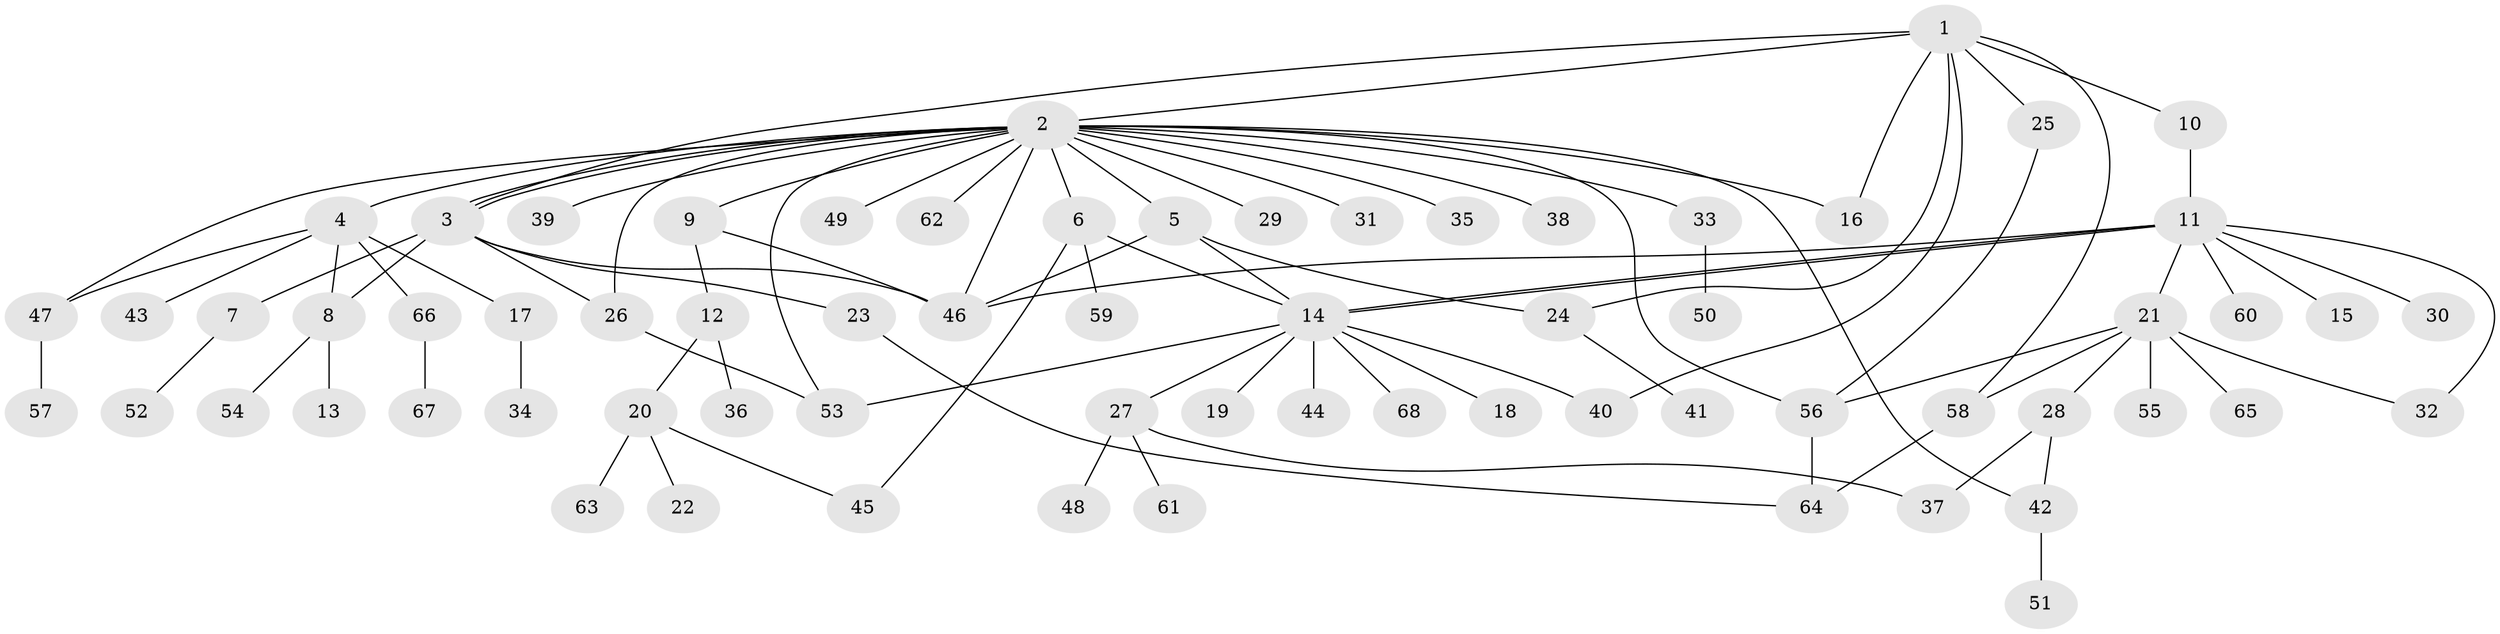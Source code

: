 // Generated by graph-tools (version 1.1) at 2025/14/03/09/25 04:14:39]
// undirected, 68 vertices, 93 edges
graph export_dot {
graph [start="1"]
  node [color=gray90,style=filled];
  1;
  2;
  3;
  4;
  5;
  6;
  7;
  8;
  9;
  10;
  11;
  12;
  13;
  14;
  15;
  16;
  17;
  18;
  19;
  20;
  21;
  22;
  23;
  24;
  25;
  26;
  27;
  28;
  29;
  30;
  31;
  32;
  33;
  34;
  35;
  36;
  37;
  38;
  39;
  40;
  41;
  42;
  43;
  44;
  45;
  46;
  47;
  48;
  49;
  50;
  51;
  52;
  53;
  54;
  55;
  56;
  57;
  58;
  59;
  60;
  61;
  62;
  63;
  64;
  65;
  66;
  67;
  68;
  1 -- 2;
  1 -- 3;
  1 -- 10;
  1 -- 16;
  1 -- 24;
  1 -- 25;
  1 -- 40;
  1 -- 58;
  2 -- 3;
  2 -- 3;
  2 -- 4;
  2 -- 5;
  2 -- 6;
  2 -- 9;
  2 -- 16;
  2 -- 26;
  2 -- 29;
  2 -- 31;
  2 -- 33;
  2 -- 35;
  2 -- 38;
  2 -- 39;
  2 -- 42;
  2 -- 46;
  2 -- 47;
  2 -- 49;
  2 -- 53;
  2 -- 56;
  2 -- 62;
  3 -- 7;
  3 -- 8;
  3 -- 23;
  3 -- 26;
  3 -- 46;
  4 -- 8;
  4 -- 17;
  4 -- 43;
  4 -- 47;
  4 -- 66;
  5 -- 14;
  5 -- 24;
  5 -- 46;
  6 -- 14;
  6 -- 45;
  6 -- 59;
  7 -- 52;
  8 -- 13;
  8 -- 54;
  9 -- 12;
  9 -- 46;
  10 -- 11;
  11 -- 14;
  11 -- 14;
  11 -- 15;
  11 -- 21;
  11 -- 30;
  11 -- 32;
  11 -- 46;
  11 -- 60;
  12 -- 20;
  12 -- 36;
  14 -- 18;
  14 -- 19;
  14 -- 27;
  14 -- 40;
  14 -- 44;
  14 -- 53;
  14 -- 68;
  17 -- 34;
  20 -- 22;
  20 -- 45;
  20 -- 63;
  21 -- 28;
  21 -- 32;
  21 -- 55;
  21 -- 56;
  21 -- 58;
  21 -- 65;
  23 -- 64;
  24 -- 41;
  25 -- 56;
  26 -- 53;
  27 -- 37;
  27 -- 48;
  27 -- 61;
  28 -- 37;
  28 -- 42;
  33 -- 50;
  42 -- 51;
  47 -- 57;
  56 -- 64;
  58 -- 64;
  66 -- 67;
}
